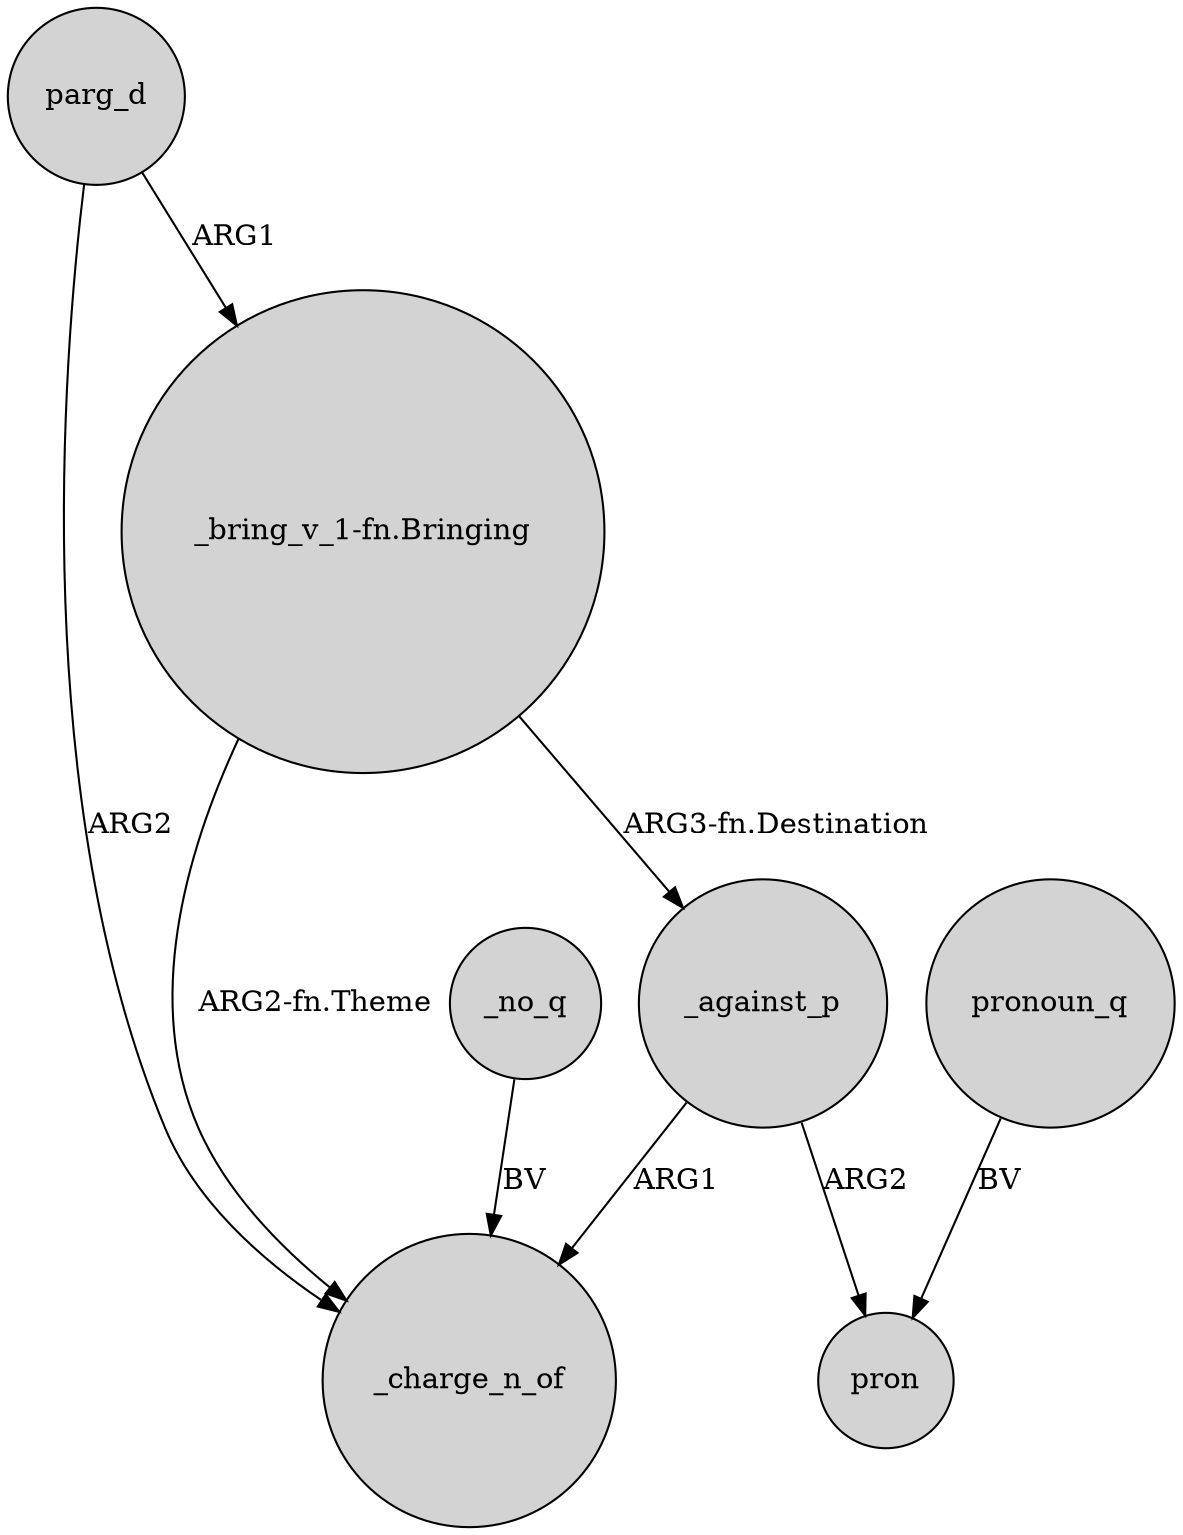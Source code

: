 digraph {
	node [shape=circle style=filled]
	parg_d -> "_bring_v_1-fn.Bringing" [label=ARG1]
	"_bring_v_1-fn.Bringing" -> _against_p [label="ARG3-fn.Destination"]
	"_bring_v_1-fn.Bringing" -> _charge_n_of [label="ARG2-fn.Theme"]
	_no_q -> _charge_n_of [label=BV]
	parg_d -> _charge_n_of [label=ARG2]
	_against_p -> _charge_n_of [label=ARG1]
	_against_p -> pron [label=ARG2]
	pronoun_q -> pron [label=BV]
}

